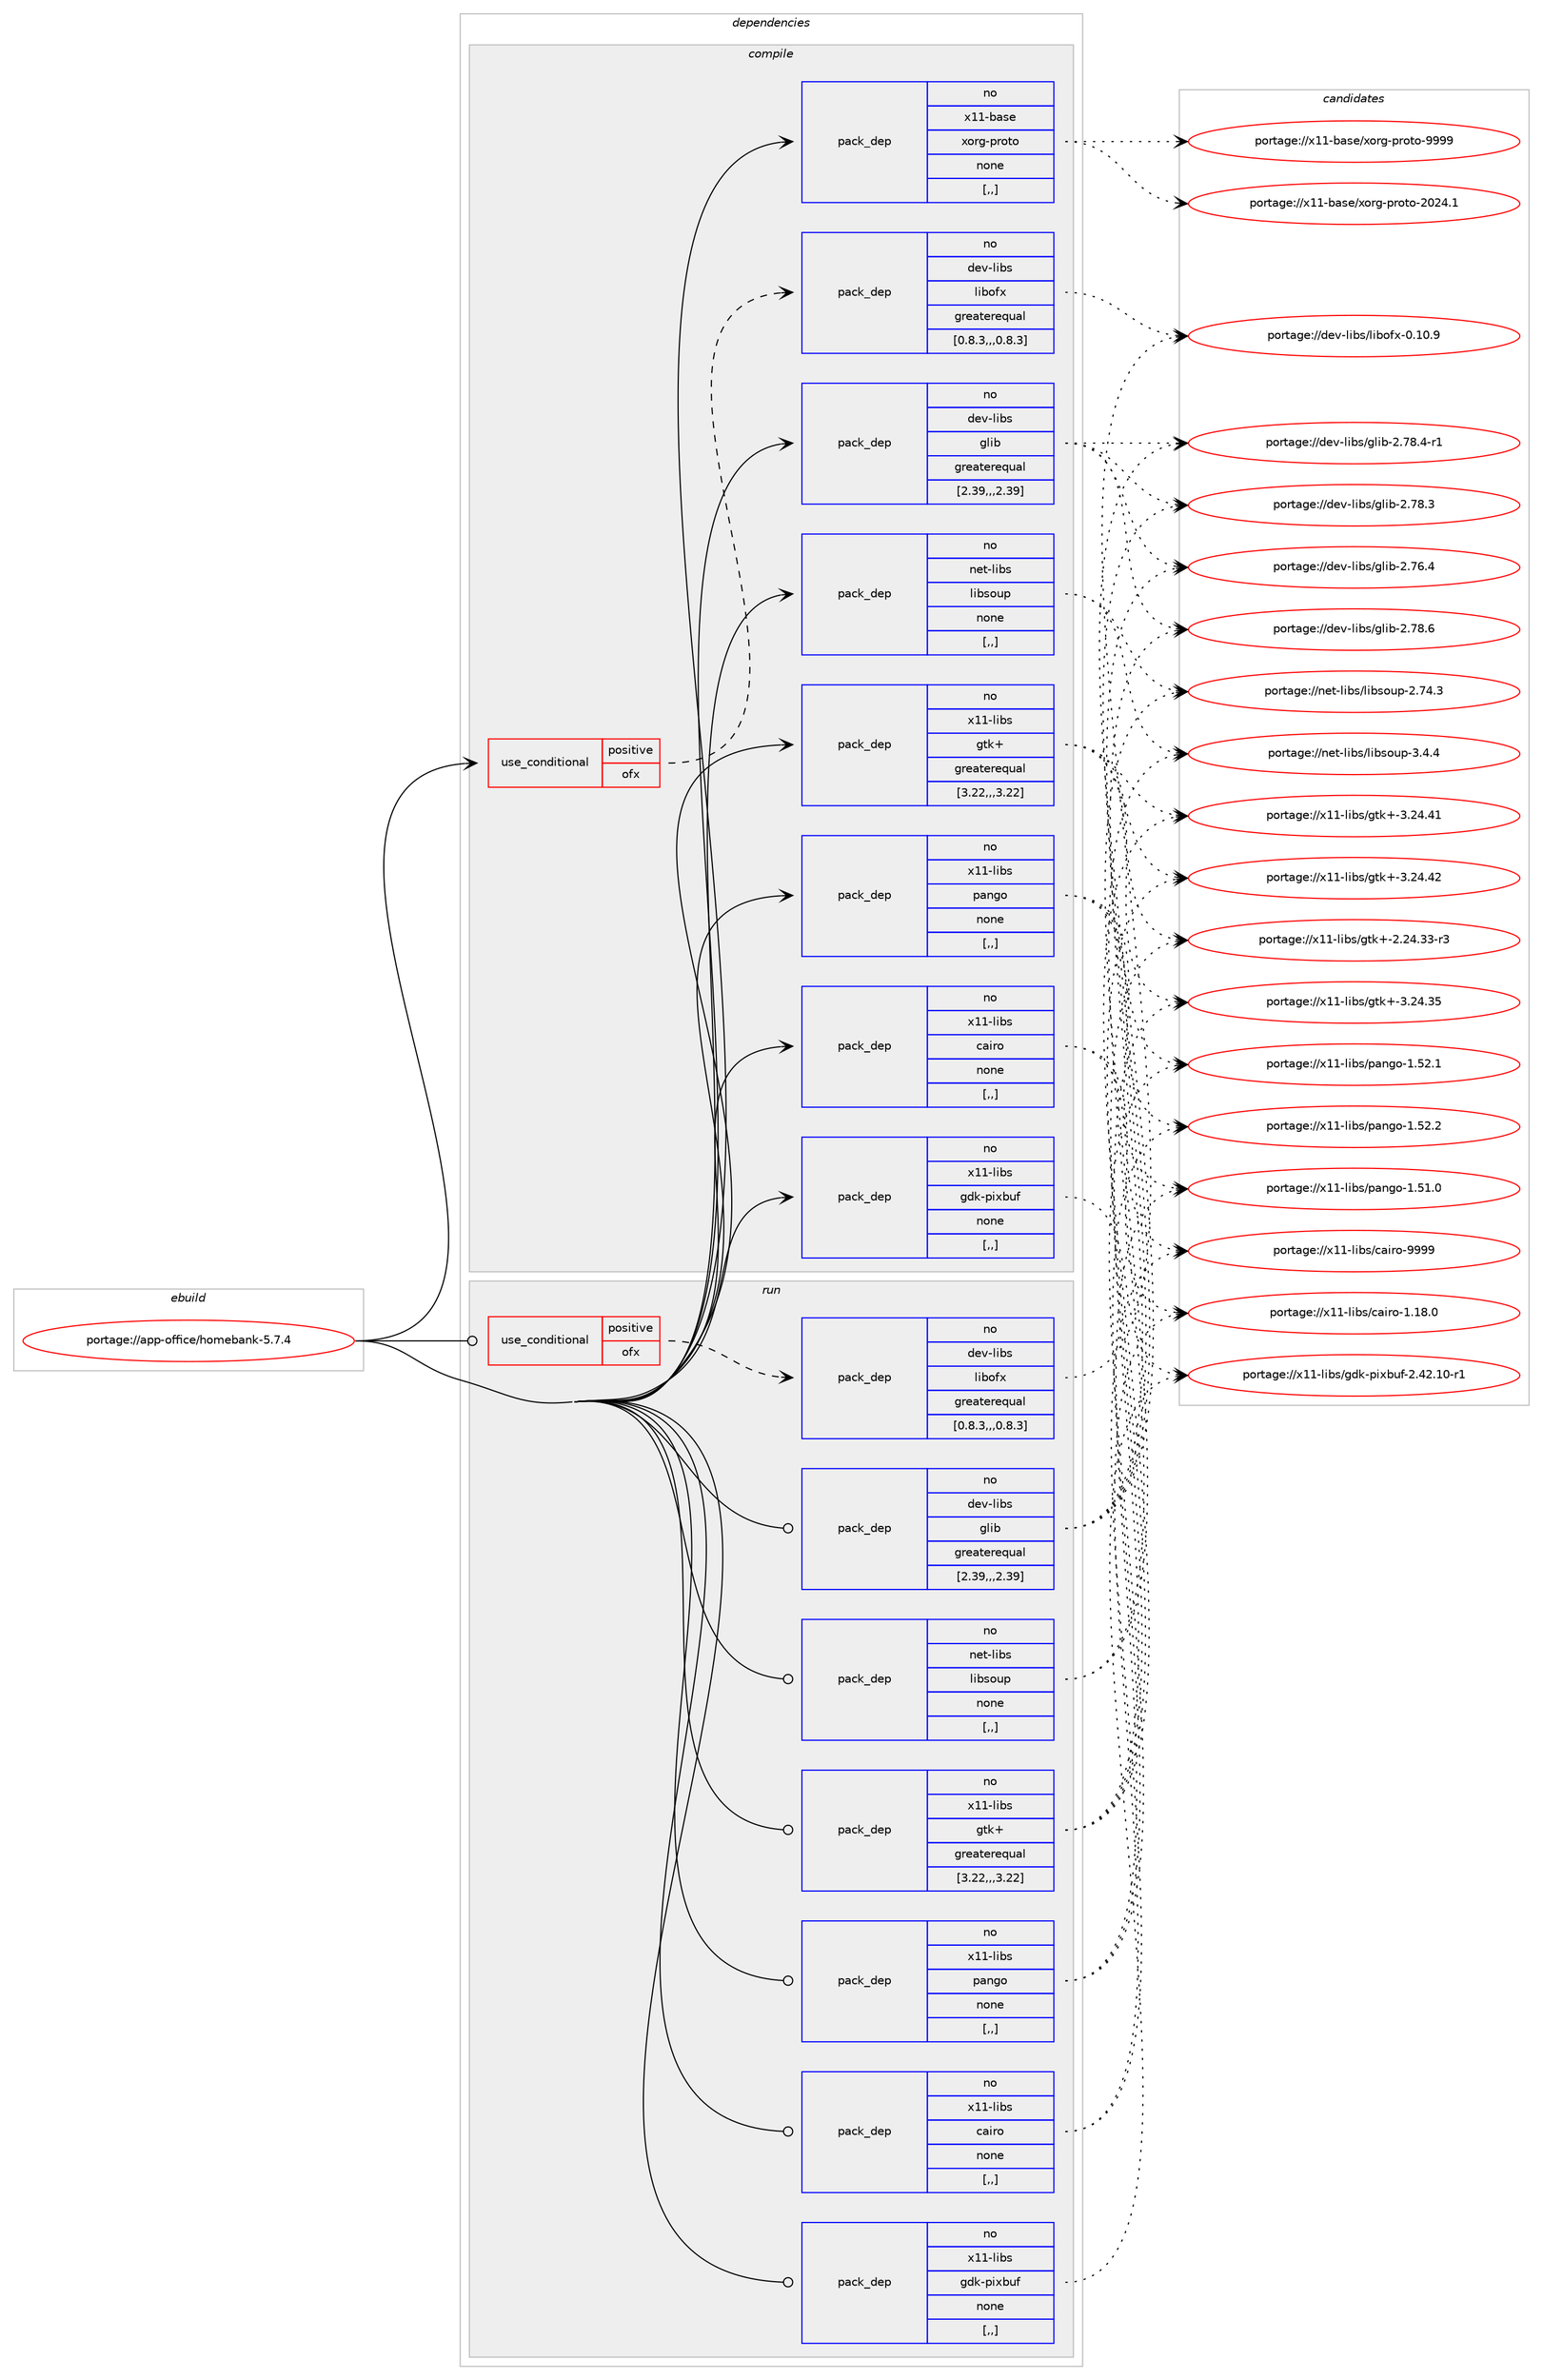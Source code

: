 digraph prolog {

# *************
# Graph options
# *************

newrank=true;
concentrate=true;
compound=true;
graph [rankdir=LR,fontname=Helvetica,fontsize=10,ranksep=1.5];#, ranksep=2.5, nodesep=0.2];
edge  [arrowhead=vee];
node  [fontname=Helvetica,fontsize=10];

# **********
# The ebuild
# **********

subgraph cluster_leftcol {
color=gray;
label=<<i>ebuild</i>>;
id [label="portage://app-office/homebank-5.7.4", color=red, width=4, href="../app-office/homebank-5.7.4.svg"];
}

# ****************
# The dependencies
# ****************

subgraph cluster_midcol {
color=gray;
label=<<i>dependencies</i>>;
subgraph cluster_compile {
fillcolor="#eeeeee";
style=filled;
label=<<i>compile</i>>;
subgraph cond12871 {
dependency44895 [label=<<TABLE BORDER="0" CELLBORDER="1" CELLSPACING="0" CELLPADDING="4"><TR><TD ROWSPAN="3" CELLPADDING="10">use_conditional</TD></TR><TR><TD>positive</TD></TR><TR><TD>ofx</TD></TR></TABLE>>, shape=none, color=red];
subgraph pack31638 {
dependency44896 [label=<<TABLE BORDER="0" CELLBORDER="1" CELLSPACING="0" CELLPADDING="4" WIDTH="220"><TR><TD ROWSPAN="6" CELLPADDING="30">pack_dep</TD></TR><TR><TD WIDTH="110">no</TD></TR><TR><TD>dev-libs</TD></TR><TR><TD>libofx</TD></TR><TR><TD>greaterequal</TD></TR><TR><TD>[0.8.3,,,0.8.3]</TD></TR></TABLE>>, shape=none, color=blue];
}
dependency44895:e -> dependency44896:w [weight=20,style="dashed",arrowhead="vee"];
}
id:e -> dependency44895:w [weight=20,style="solid",arrowhead="vee"];
subgraph pack31639 {
dependency44897 [label=<<TABLE BORDER="0" CELLBORDER="1" CELLSPACING="0" CELLPADDING="4" WIDTH="220"><TR><TD ROWSPAN="6" CELLPADDING="30">pack_dep</TD></TR><TR><TD WIDTH="110">no</TD></TR><TR><TD>dev-libs</TD></TR><TR><TD>glib</TD></TR><TR><TD>greaterequal</TD></TR><TR><TD>[2.39,,,2.39]</TD></TR></TABLE>>, shape=none, color=blue];
}
id:e -> dependency44897:w [weight=20,style="solid",arrowhead="vee"];
subgraph pack31640 {
dependency44898 [label=<<TABLE BORDER="0" CELLBORDER="1" CELLSPACING="0" CELLPADDING="4" WIDTH="220"><TR><TD ROWSPAN="6" CELLPADDING="30">pack_dep</TD></TR><TR><TD WIDTH="110">no</TD></TR><TR><TD>net-libs</TD></TR><TR><TD>libsoup</TD></TR><TR><TD>none</TD></TR><TR><TD>[,,]</TD></TR></TABLE>>, shape=none, color=blue];
}
id:e -> dependency44898:w [weight=20,style="solid",arrowhead="vee"];
subgraph pack31641 {
dependency44899 [label=<<TABLE BORDER="0" CELLBORDER="1" CELLSPACING="0" CELLPADDING="4" WIDTH="220"><TR><TD ROWSPAN="6" CELLPADDING="30">pack_dep</TD></TR><TR><TD WIDTH="110">no</TD></TR><TR><TD>x11-base</TD></TR><TR><TD>xorg-proto</TD></TR><TR><TD>none</TD></TR><TR><TD>[,,]</TD></TR></TABLE>>, shape=none, color=blue];
}
id:e -> dependency44899:w [weight=20,style="solid",arrowhead="vee"];
subgraph pack31642 {
dependency44900 [label=<<TABLE BORDER="0" CELLBORDER="1" CELLSPACING="0" CELLPADDING="4" WIDTH="220"><TR><TD ROWSPAN="6" CELLPADDING="30">pack_dep</TD></TR><TR><TD WIDTH="110">no</TD></TR><TR><TD>x11-libs</TD></TR><TR><TD>cairo</TD></TR><TR><TD>none</TD></TR><TR><TD>[,,]</TD></TR></TABLE>>, shape=none, color=blue];
}
id:e -> dependency44900:w [weight=20,style="solid",arrowhead="vee"];
subgraph pack31643 {
dependency44901 [label=<<TABLE BORDER="0" CELLBORDER="1" CELLSPACING="0" CELLPADDING="4" WIDTH="220"><TR><TD ROWSPAN="6" CELLPADDING="30">pack_dep</TD></TR><TR><TD WIDTH="110">no</TD></TR><TR><TD>x11-libs</TD></TR><TR><TD>gdk-pixbuf</TD></TR><TR><TD>none</TD></TR><TR><TD>[,,]</TD></TR></TABLE>>, shape=none, color=blue];
}
id:e -> dependency44901:w [weight=20,style="solid",arrowhead="vee"];
subgraph pack31644 {
dependency44902 [label=<<TABLE BORDER="0" CELLBORDER="1" CELLSPACING="0" CELLPADDING="4" WIDTH="220"><TR><TD ROWSPAN="6" CELLPADDING="30">pack_dep</TD></TR><TR><TD WIDTH="110">no</TD></TR><TR><TD>x11-libs</TD></TR><TR><TD>gtk+</TD></TR><TR><TD>greaterequal</TD></TR><TR><TD>[3.22,,,3.22]</TD></TR></TABLE>>, shape=none, color=blue];
}
id:e -> dependency44902:w [weight=20,style="solid",arrowhead="vee"];
subgraph pack31645 {
dependency44903 [label=<<TABLE BORDER="0" CELLBORDER="1" CELLSPACING="0" CELLPADDING="4" WIDTH="220"><TR><TD ROWSPAN="6" CELLPADDING="30">pack_dep</TD></TR><TR><TD WIDTH="110">no</TD></TR><TR><TD>x11-libs</TD></TR><TR><TD>pango</TD></TR><TR><TD>none</TD></TR><TR><TD>[,,]</TD></TR></TABLE>>, shape=none, color=blue];
}
id:e -> dependency44903:w [weight=20,style="solid",arrowhead="vee"];
}
subgraph cluster_compileandrun {
fillcolor="#eeeeee";
style=filled;
label=<<i>compile and run</i>>;
}
subgraph cluster_run {
fillcolor="#eeeeee";
style=filled;
label=<<i>run</i>>;
subgraph cond12872 {
dependency44904 [label=<<TABLE BORDER="0" CELLBORDER="1" CELLSPACING="0" CELLPADDING="4"><TR><TD ROWSPAN="3" CELLPADDING="10">use_conditional</TD></TR><TR><TD>positive</TD></TR><TR><TD>ofx</TD></TR></TABLE>>, shape=none, color=red];
subgraph pack31646 {
dependency44905 [label=<<TABLE BORDER="0" CELLBORDER="1" CELLSPACING="0" CELLPADDING="4" WIDTH="220"><TR><TD ROWSPAN="6" CELLPADDING="30">pack_dep</TD></TR><TR><TD WIDTH="110">no</TD></TR><TR><TD>dev-libs</TD></TR><TR><TD>libofx</TD></TR><TR><TD>greaterequal</TD></TR><TR><TD>[0.8.3,,,0.8.3]</TD></TR></TABLE>>, shape=none, color=blue];
}
dependency44904:e -> dependency44905:w [weight=20,style="dashed",arrowhead="vee"];
}
id:e -> dependency44904:w [weight=20,style="solid",arrowhead="odot"];
subgraph pack31647 {
dependency44906 [label=<<TABLE BORDER="0" CELLBORDER="1" CELLSPACING="0" CELLPADDING="4" WIDTH="220"><TR><TD ROWSPAN="6" CELLPADDING="30">pack_dep</TD></TR><TR><TD WIDTH="110">no</TD></TR><TR><TD>dev-libs</TD></TR><TR><TD>glib</TD></TR><TR><TD>greaterequal</TD></TR><TR><TD>[2.39,,,2.39]</TD></TR></TABLE>>, shape=none, color=blue];
}
id:e -> dependency44906:w [weight=20,style="solid",arrowhead="odot"];
subgraph pack31648 {
dependency44907 [label=<<TABLE BORDER="0" CELLBORDER="1" CELLSPACING="0" CELLPADDING="4" WIDTH="220"><TR><TD ROWSPAN="6" CELLPADDING="30">pack_dep</TD></TR><TR><TD WIDTH="110">no</TD></TR><TR><TD>net-libs</TD></TR><TR><TD>libsoup</TD></TR><TR><TD>none</TD></TR><TR><TD>[,,]</TD></TR></TABLE>>, shape=none, color=blue];
}
id:e -> dependency44907:w [weight=20,style="solid",arrowhead="odot"];
subgraph pack31649 {
dependency44908 [label=<<TABLE BORDER="0" CELLBORDER="1" CELLSPACING="0" CELLPADDING="4" WIDTH="220"><TR><TD ROWSPAN="6" CELLPADDING="30">pack_dep</TD></TR><TR><TD WIDTH="110">no</TD></TR><TR><TD>x11-libs</TD></TR><TR><TD>cairo</TD></TR><TR><TD>none</TD></TR><TR><TD>[,,]</TD></TR></TABLE>>, shape=none, color=blue];
}
id:e -> dependency44908:w [weight=20,style="solid",arrowhead="odot"];
subgraph pack31650 {
dependency44909 [label=<<TABLE BORDER="0" CELLBORDER="1" CELLSPACING="0" CELLPADDING="4" WIDTH="220"><TR><TD ROWSPAN="6" CELLPADDING="30">pack_dep</TD></TR><TR><TD WIDTH="110">no</TD></TR><TR><TD>x11-libs</TD></TR><TR><TD>gdk-pixbuf</TD></TR><TR><TD>none</TD></TR><TR><TD>[,,]</TD></TR></TABLE>>, shape=none, color=blue];
}
id:e -> dependency44909:w [weight=20,style="solid",arrowhead="odot"];
subgraph pack31651 {
dependency44910 [label=<<TABLE BORDER="0" CELLBORDER="1" CELLSPACING="0" CELLPADDING="4" WIDTH="220"><TR><TD ROWSPAN="6" CELLPADDING="30">pack_dep</TD></TR><TR><TD WIDTH="110">no</TD></TR><TR><TD>x11-libs</TD></TR><TR><TD>gtk+</TD></TR><TR><TD>greaterequal</TD></TR><TR><TD>[3.22,,,3.22]</TD></TR></TABLE>>, shape=none, color=blue];
}
id:e -> dependency44910:w [weight=20,style="solid",arrowhead="odot"];
subgraph pack31652 {
dependency44911 [label=<<TABLE BORDER="0" CELLBORDER="1" CELLSPACING="0" CELLPADDING="4" WIDTH="220"><TR><TD ROWSPAN="6" CELLPADDING="30">pack_dep</TD></TR><TR><TD WIDTH="110">no</TD></TR><TR><TD>x11-libs</TD></TR><TR><TD>pango</TD></TR><TR><TD>none</TD></TR><TR><TD>[,,]</TD></TR></TABLE>>, shape=none, color=blue];
}
id:e -> dependency44911:w [weight=20,style="solid",arrowhead="odot"];
}
}

# **************
# The candidates
# **************

subgraph cluster_choices {
rank=same;
color=gray;
label=<<i>candidates</i>>;

subgraph choice31638 {
color=black;
nodesep=1;
choice1001011184510810598115471081059811110212045484649484657 [label="portage://dev-libs/libofx-0.10.9", color=red, width=4,href="../dev-libs/libofx-0.10.9.svg"];
dependency44896:e -> choice1001011184510810598115471081059811110212045484649484657:w [style=dotted,weight="100"];
}
subgraph choice31639 {
color=black;
nodesep=1;
choice1001011184510810598115471031081059845504655544652 [label="portage://dev-libs/glib-2.76.4", color=red, width=4,href="../dev-libs/glib-2.76.4.svg"];
choice1001011184510810598115471031081059845504655564651 [label="portage://dev-libs/glib-2.78.3", color=red, width=4,href="../dev-libs/glib-2.78.3.svg"];
choice10010111845108105981154710310810598455046555646524511449 [label="portage://dev-libs/glib-2.78.4-r1", color=red, width=4,href="../dev-libs/glib-2.78.4-r1.svg"];
choice1001011184510810598115471031081059845504655564654 [label="portage://dev-libs/glib-2.78.6", color=red, width=4,href="../dev-libs/glib-2.78.6.svg"];
dependency44897:e -> choice1001011184510810598115471031081059845504655544652:w [style=dotted,weight="100"];
dependency44897:e -> choice1001011184510810598115471031081059845504655564651:w [style=dotted,weight="100"];
dependency44897:e -> choice10010111845108105981154710310810598455046555646524511449:w [style=dotted,weight="100"];
dependency44897:e -> choice1001011184510810598115471031081059845504655564654:w [style=dotted,weight="100"];
}
subgraph choice31640 {
color=black;
nodesep=1;
choice1101011164510810598115471081059811511111711245504655524651 [label="portage://net-libs/libsoup-2.74.3", color=red, width=4,href="../net-libs/libsoup-2.74.3.svg"];
choice11010111645108105981154710810598115111117112455146524652 [label="portage://net-libs/libsoup-3.4.4", color=red, width=4,href="../net-libs/libsoup-3.4.4.svg"];
dependency44898:e -> choice1101011164510810598115471081059811511111711245504655524651:w [style=dotted,weight="100"];
dependency44898:e -> choice11010111645108105981154710810598115111117112455146524652:w [style=dotted,weight="100"];
}
subgraph choice31641 {
color=black;
nodesep=1;
choice1204949459897115101471201111141034511211411111611145504850524649 [label="portage://x11-base/xorg-proto-2024.1", color=red, width=4,href="../x11-base/xorg-proto-2024.1.svg"];
choice120494945989711510147120111114103451121141111161114557575757 [label="portage://x11-base/xorg-proto-9999", color=red, width=4,href="../x11-base/xorg-proto-9999.svg"];
dependency44899:e -> choice1204949459897115101471201111141034511211411111611145504850524649:w [style=dotted,weight="100"];
dependency44899:e -> choice120494945989711510147120111114103451121141111161114557575757:w [style=dotted,weight="100"];
}
subgraph choice31642 {
color=black;
nodesep=1;
choice1204949451081059811547999710511411145494649564648 [label="portage://x11-libs/cairo-1.18.0", color=red, width=4,href="../x11-libs/cairo-1.18.0.svg"];
choice120494945108105981154799971051141114557575757 [label="portage://x11-libs/cairo-9999", color=red, width=4,href="../x11-libs/cairo-9999.svg"];
dependency44900:e -> choice1204949451081059811547999710511411145494649564648:w [style=dotted,weight="100"];
dependency44900:e -> choice120494945108105981154799971051141114557575757:w [style=dotted,weight="100"];
}
subgraph choice31643 {
color=black;
nodesep=1;
choice1204949451081059811547103100107451121051209811710245504652504649484511449 [label="portage://x11-libs/gdk-pixbuf-2.42.10-r1", color=red, width=4,href="../x11-libs/gdk-pixbuf-2.42.10-r1.svg"];
dependency44901:e -> choice1204949451081059811547103100107451121051209811710245504652504649484511449:w [style=dotted,weight="100"];
}
subgraph choice31644 {
color=black;
nodesep=1;
choice12049494510810598115471031161074345504650524651514511451 [label="portage://x11-libs/gtk+-2.24.33-r3", color=red, width=4,href="../x11-libs/gtk+-2.24.33-r3.svg"];
choice1204949451081059811547103116107434551465052465153 [label="portage://x11-libs/gtk+-3.24.35", color=red, width=4,href="../x11-libs/gtk+-3.24.35.svg"];
choice1204949451081059811547103116107434551465052465249 [label="portage://x11-libs/gtk+-3.24.41", color=red, width=4,href="../x11-libs/gtk+-3.24.41.svg"];
choice1204949451081059811547103116107434551465052465250 [label="portage://x11-libs/gtk+-3.24.42", color=red, width=4,href="../x11-libs/gtk+-3.24.42.svg"];
dependency44902:e -> choice12049494510810598115471031161074345504650524651514511451:w [style=dotted,weight="100"];
dependency44902:e -> choice1204949451081059811547103116107434551465052465153:w [style=dotted,weight="100"];
dependency44902:e -> choice1204949451081059811547103116107434551465052465249:w [style=dotted,weight="100"];
dependency44902:e -> choice1204949451081059811547103116107434551465052465250:w [style=dotted,weight="100"];
}
subgraph choice31645 {
color=black;
nodesep=1;
choice12049494510810598115471129711010311145494653494648 [label="portage://x11-libs/pango-1.51.0", color=red, width=4,href="../x11-libs/pango-1.51.0.svg"];
choice12049494510810598115471129711010311145494653504649 [label="portage://x11-libs/pango-1.52.1", color=red, width=4,href="../x11-libs/pango-1.52.1.svg"];
choice12049494510810598115471129711010311145494653504650 [label="portage://x11-libs/pango-1.52.2", color=red, width=4,href="../x11-libs/pango-1.52.2.svg"];
dependency44903:e -> choice12049494510810598115471129711010311145494653494648:w [style=dotted,weight="100"];
dependency44903:e -> choice12049494510810598115471129711010311145494653504649:w [style=dotted,weight="100"];
dependency44903:e -> choice12049494510810598115471129711010311145494653504650:w [style=dotted,weight="100"];
}
subgraph choice31646 {
color=black;
nodesep=1;
choice1001011184510810598115471081059811110212045484649484657 [label="portage://dev-libs/libofx-0.10.9", color=red, width=4,href="../dev-libs/libofx-0.10.9.svg"];
dependency44905:e -> choice1001011184510810598115471081059811110212045484649484657:w [style=dotted,weight="100"];
}
subgraph choice31647 {
color=black;
nodesep=1;
choice1001011184510810598115471031081059845504655544652 [label="portage://dev-libs/glib-2.76.4", color=red, width=4,href="../dev-libs/glib-2.76.4.svg"];
choice1001011184510810598115471031081059845504655564651 [label="portage://dev-libs/glib-2.78.3", color=red, width=4,href="../dev-libs/glib-2.78.3.svg"];
choice10010111845108105981154710310810598455046555646524511449 [label="portage://dev-libs/glib-2.78.4-r1", color=red, width=4,href="../dev-libs/glib-2.78.4-r1.svg"];
choice1001011184510810598115471031081059845504655564654 [label="portage://dev-libs/glib-2.78.6", color=red, width=4,href="../dev-libs/glib-2.78.6.svg"];
dependency44906:e -> choice1001011184510810598115471031081059845504655544652:w [style=dotted,weight="100"];
dependency44906:e -> choice1001011184510810598115471031081059845504655564651:w [style=dotted,weight="100"];
dependency44906:e -> choice10010111845108105981154710310810598455046555646524511449:w [style=dotted,weight="100"];
dependency44906:e -> choice1001011184510810598115471031081059845504655564654:w [style=dotted,weight="100"];
}
subgraph choice31648 {
color=black;
nodesep=1;
choice1101011164510810598115471081059811511111711245504655524651 [label="portage://net-libs/libsoup-2.74.3", color=red, width=4,href="../net-libs/libsoup-2.74.3.svg"];
choice11010111645108105981154710810598115111117112455146524652 [label="portage://net-libs/libsoup-3.4.4", color=red, width=4,href="../net-libs/libsoup-3.4.4.svg"];
dependency44907:e -> choice1101011164510810598115471081059811511111711245504655524651:w [style=dotted,weight="100"];
dependency44907:e -> choice11010111645108105981154710810598115111117112455146524652:w [style=dotted,weight="100"];
}
subgraph choice31649 {
color=black;
nodesep=1;
choice1204949451081059811547999710511411145494649564648 [label="portage://x11-libs/cairo-1.18.0", color=red, width=4,href="../x11-libs/cairo-1.18.0.svg"];
choice120494945108105981154799971051141114557575757 [label="portage://x11-libs/cairo-9999", color=red, width=4,href="../x11-libs/cairo-9999.svg"];
dependency44908:e -> choice1204949451081059811547999710511411145494649564648:w [style=dotted,weight="100"];
dependency44908:e -> choice120494945108105981154799971051141114557575757:w [style=dotted,weight="100"];
}
subgraph choice31650 {
color=black;
nodesep=1;
choice1204949451081059811547103100107451121051209811710245504652504649484511449 [label="portage://x11-libs/gdk-pixbuf-2.42.10-r1", color=red, width=4,href="../x11-libs/gdk-pixbuf-2.42.10-r1.svg"];
dependency44909:e -> choice1204949451081059811547103100107451121051209811710245504652504649484511449:w [style=dotted,weight="100"];
}
subgraph choice31651 {
color=black;
nodesep=1;
choice12049494510810598115471031161074345504650524651514511451 [label="portage://x11-libs/gtk+-2.24.33-r3", color=red, width=4,href="../x11-libs/gtk+-2.24.33-r3.svg"];
choice1204949451081059811547103116107434551465052465153 [label="portage://x11-libs/gtk+-3.24.35", color=red, width=4,href="../x11-libs/gtk+-3.24.35.svg"];
choice1204949451081059811547103116107434551465052465249 [label="portage://x11-libs/gtk+-3.24.41", color=red, width=4,href="../x11-libs/gtk+-3.24.41.svg"];
choice1204949451081059811547103116107434551465052465250 [label="portage://x11-libs/gtk+-3.24.42", color=red, width=4,href="../x11-libs/gtk+-3.24.42.svg"];
dependency44910:e -> choice12049494510810598115471031161074345504650524651514511451:w [style=dotted,weight="100"];
dependency44910:e -> choice1204949451081059811547103116107434551465052465153:w [style=dotted,weight="100"];
dependency44910:e -> choice1204949451081059811547103116107434551465052465249:w [style=dotted,weight="100"];
dependency44910:e -> choice1204949451081059811547103116107434551465052465250:w [style=dotted,weight="100"];
}
subgraph choice31652 {
color=black;
nodesep=1;
choice12049494510810598115471129711010311145494653494648 [label="portage://x11-libs/pango-1.51.0", color=red, width=4,href="../x11-libs/pango-1.51.0.svg"];
choice12049494510810598115471129711010311145494653504649 [label="portage://x11-libs/pango-1.52.1", color=red, width=4,href="../x11-libs/pango-1.52.1.svg"];
choice12049494510810598115471129711010311145494653504650 [label="portage://x11-libs/pango-1.52.2", color=red, width=4,href="../x11-libs/pango-1.52.2.svg"];
dependency44911:e -> choice12049494510810598115471129711010311145494653494648:w [style=dotted,weight="100"];
dependency44911:e -> choice12049494510810598115471129711010311145494653504649:w [style=dotted,weight="100"];
dependency44911:e -> choice12049494510810598115471129711010311145494653504650:w [style=dotted,weight="100"];
}
}

}

